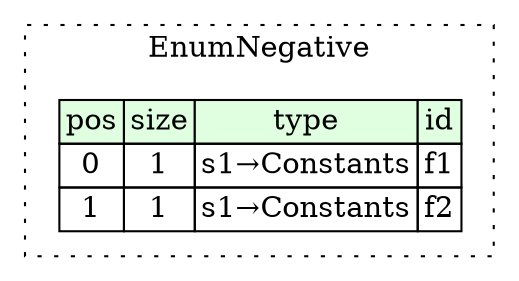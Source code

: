 digraph {
	rankdir=LR;
	node [shape=plaintext];
	subgraph cluster__enum_negative {
		label="EnumNegative";
		graph[style=dotted];

		enum_negative__seq [label=<<TABLE BORDER="0" CELLBORDER="1" CELLSPACING="0">
			<TR><TD BGCOLOR="#E0FFE0">pos</TD><TD BGCOLOR="#E0FFE0">size</TD><TD BGCOLOR="#E0FFE0">type</TD><TD BGCOLOR="#E0FFE0">id</TD></TR>
			<TR><TD PORT="f1_pos">0</TD><TD PORT="f1_size">1</TD><TD>s1→Constants</TD><TD PORT="f1_type">f1</TD></TR>
			<TR><TD PORT="f2_pos">1</TD><TD PORT="f2_size">1</TD><TD>s1→Constants</TD><TD PORT="f2_type">f2</TD></TR>
		</TABLE>>];
	}
}
